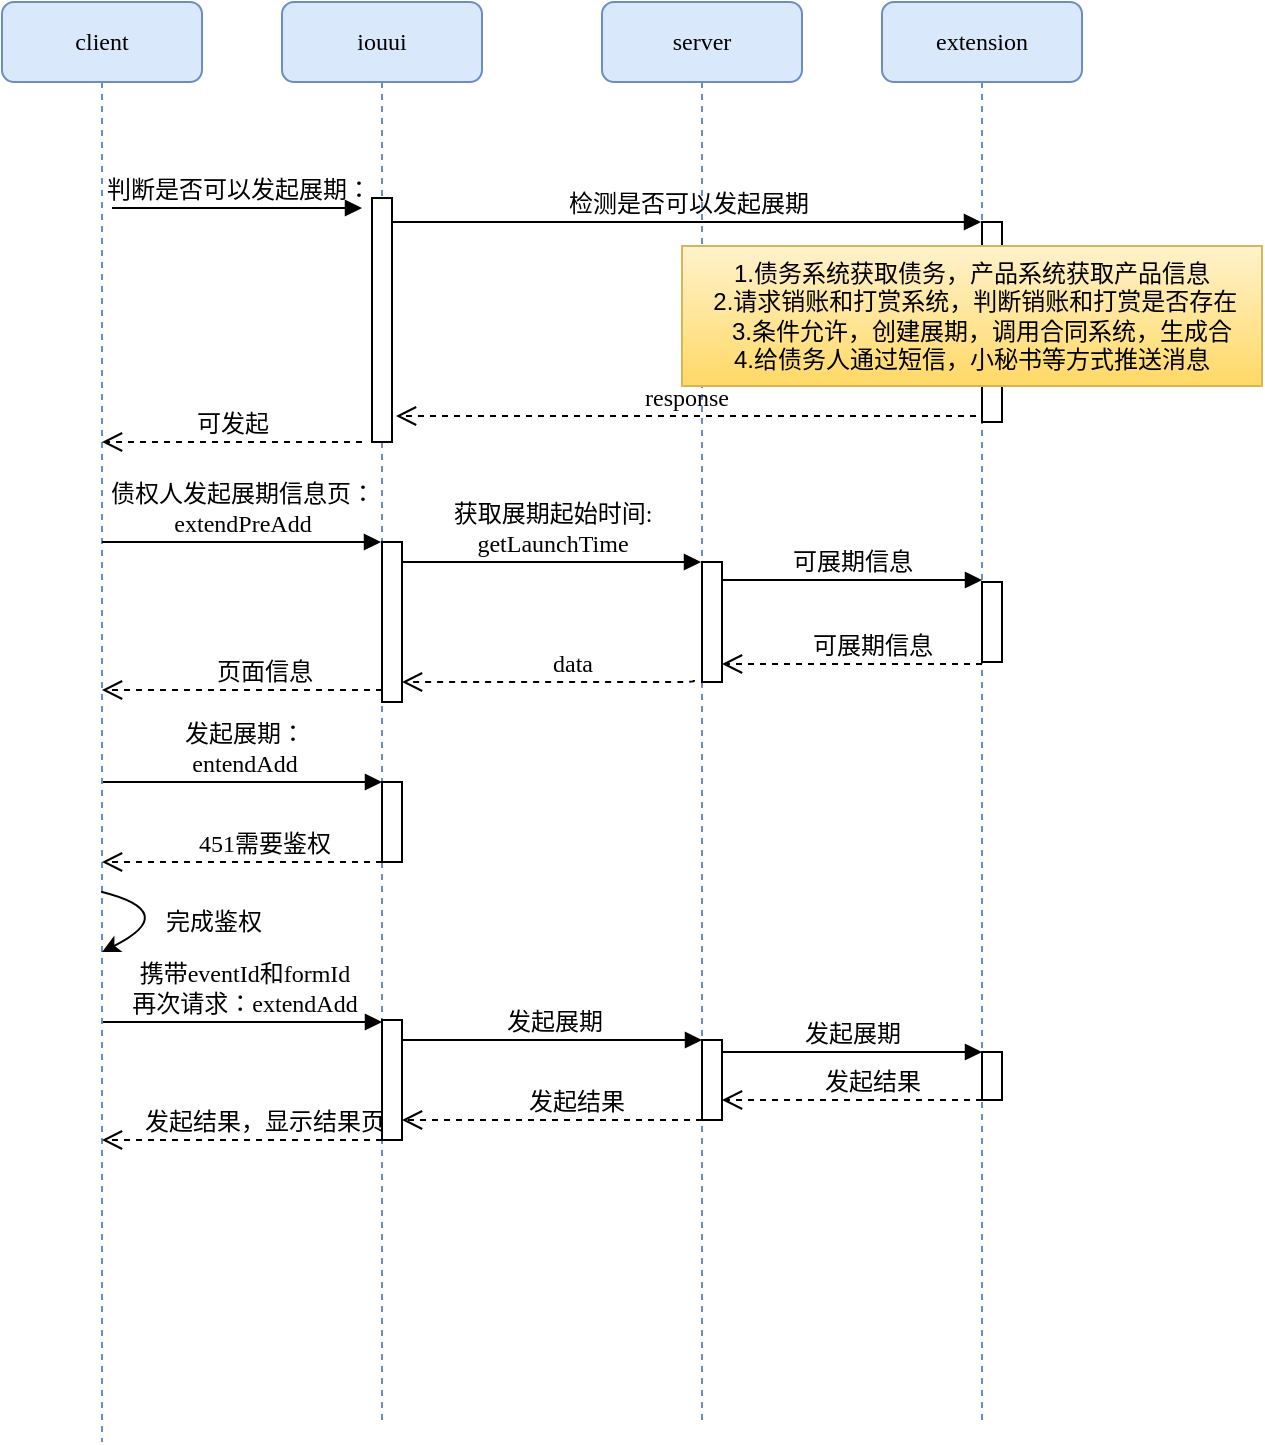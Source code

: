 <mxfile version="12.2.6" type="github" pages="1"><diagram name="Page-1" id="13e1069c-82ec-6db2-03f1-153e76fe0fe0"><mxGraphModel dx="743" dy="379" grid="1" gridSize="10" guides="1" tooltips="1" connect="1" arrows="1" fold="1" page="1" pageScale="1" pageWidth="1100" pageHeight="850" background="#ffffff" math="0" shadow="0"><root><mxCell id="0"/><mxCell id="1" parent="0"/><mxCell id="7baba1c4bc27f4b0-2" value="iouui" style="shape=umlLifeline;perimeter=lifelinePerimeter;whiteSpace=wrap;html=1;container=1;collapsible=0;recursiveResize=0;outlineConnect=0;rounded=1;shadow=0;comic=0;labelBackgroundColor=none;strokeWidth=1;fontFamily=Verdana;fontSize=12;align=center;fillColor=#dae8fc;strokeColor=#6c8ebf;" parent="1" vertex="1"><mxGeometry x="240" y="80" width="100" height="710" as="geometry"/></mxCell><mxCell id="7baba1c4bc27f4b0-10" value="" style="html=1;points=[];perimeter=orthogonalPerimeter;rounded=0;shadow=0;comic=0;labelBackgroundColor=none;strokeWidth=1;fontFamily=Verdana;fontSize=12;align=center;" parent="7baba1c4bc27f4b0-2" vertex="1"><mxGeometry x="45" y="98" width="10" height="122" as="geometry"/></mxCell><mxCell id="y4EISE67XxICeCC4Xp2--17" value="" style="html=1;points=[];perimeter=orthogonalPerimeter;rounded=0;shadow=0;comic=0;labelBackgroundColor=none;strokeWidth=1;fontFamily=Verdana;fontSize=12;align=center;" vertex="1" parent="7baba1c4bc27f4b0-2"><mxGeometry x="50" y="390" width="10" height="40" as="geometry"/></mxCell><mxCell id="7baba1c4bc27f4b0-3" value="server" style="shape=umlLifeline;perimeter=lifelinePerimeter;whiteSpace=wrap;html=1;container=1;collapsible=0;recursiveResize=0;outlineConnect=0;rounded=1;shadow=0;comic=0;labelBackgroundColor=none;strokeWidth=1;fontFamily=Verdana;fontSize=12;align=center;fillColor=#dae8fc;strokeColor=#6c8ebf;" parent="1" vertex="1"><mxGeometry x="400" y="80" width="100" height="710" as="geometry"/></mxCell><mxCell id="y4EISE67XxICeCC4Xp2--34" value="" style="html=1;points=[];perimeter=orthogonalPerimeter;rounded=0;shadow=0;comic=0;labelBackgroundColor=none;strokeWidth=1;fontFamily=Verdana;fontSize=12;align=center;" vertex="1" parent="7baba1c4bc27f4b0-3"><mxGeometry x="50" y="519" width="10" height="40" as="geometry"/></mxCell><mxCell id="7baba1c4bc27f4b0-4" value="extension" style="shape=umlLifeline;perimeter=lifelinePerimeter;whiteSpace=wrap;html=1;container=1;collapsible=0;recursiveResize=0;outlineConnect=0;rounded=1;shadow=0;comic=0;labelBackgroundColor=none;strokeWidth=1;fontFamily=Verdana;fontSize=12;align=center;fillColor=#dae8fc;strokeColor=#6c8ebf;" parent="1" vertex="1"><mxGeometry x="540" y="80" width="100" height="710" as="geometry"/></mxCell><mxCell id="y4EISE67XxICeCC4Xp2--14" value="" style="html=1;points=[];perimeter=orthogonalPerimeter;rounded=0;shadow=0;comic=0;labelBackgroundColor=none;strokeWidth=1;fontFamily=Verdana;fontSize=12;align=center;" vertex="1" parent="7baba1c4bc27f4b0-4"><mxGeometry x="50" y="290" width="10" height="40" as="geometry"/></mxCell><mxCell id="7baba1c4bc27f4b0-8" value="client" style="shape=umlLifeline;perimeter=lifelinePerimeter;whiteSpace=wrap;html=1;container=1;collapsible=0;recursiveResize=0;outlineConnect=0;rounded=1;shadow=0;comic=0;labelBackgroundColor=none;strokeWidth=1;fontFamily=Verdana;fontSize=12;align=center;fillColor=#dae8fc;strokeColor=#6c8ebf;" parent="1" vertex="1"><mxGeometry x="100" y="80" width="100" height="720" as="geometry"/></mxCell><mxCell id="7baba1c4bc27f4b0-22" value="" style="html=1;points=[];perimeter=orthogonalPerimeter;rounded=0;shadow=0;comic=0;labelBackgroundColor=none;strokeWidth=1;fontFamily=Verdana;fontSize=12;align=center;" parent="1" vertex="1"><mxGeometry x="290" y="350" width="10" height="80" as="geometry"/></mxCell><mxCell id="7baba1c4bc27f4b0-11" value="判断是否可以发起展期：&lt;br&gt;" style="html=1;verticalAlign=bottom;endArrow=block;labelBackgroundColor=none;fontFamily=Verdana;fontSize=12;edgeStyle=elbowEdgeStyle;elbow=vertical;" parent="1" edge="1"><mxGeometry relative="1" as="geometry"><mxPoint x="155" y="183" as="sourcePoint"/><mxPoint x="280" y="183" as="targetPoint"/></mxGeometry></mxCell><mxCell id="7baba1c4bc27f4b0-14" value="检测是否可以发起展期" style="html=1;verticalAlign=bottom;endArrow=block;labelBackgroundColor=none;fontFamily=Verdana;fontSize=12;edgeStyle=elbowEdgeStyle;elbow=vertical;" parent="1" source="7baba1c4bc27f4b0-10" target="7baba1c4bc27f4b0-4" edge="1"><mxGeometry relative="1" as="geometry"><mxPoint x="370" y="200" as="sourcePoint"/><mxPoint x="445" y="200" as="targetPoint"/><Array as="points"><mxPoint x="490" y="190"/></Array></mxGeometry></mxCell><mxCell id="y4EISE67XxICeCC4Xp2--2" value="可发起" style="html=1;verticalAlign=bottom;endArrow=open;dashed=1;endSize=8;labelBackgroundColor=none;fontFamily=Verdana;fontSize=12;edgeStyle=elbowEdgeStyle;elbow=vertical;" edge="1" parent="1"><mxGeometry relative="1" as="geometry"><mxPoint x="150" y="300" as="targetPoint"/><Array as="points"><mxPoint x="225" y="300"/><mxPoint x="255" y="300"/></Array><mxPoint x="280" y="300" as="sourcePoint"/></mxGeometry></mxCell><mxCell id="y4EISE67XxICeCC4Xp2--3" value="response" style="html=1;verticalAlign=bottom;endArrow=open;dashed=1;endSize=8;labelBackgroundColor=none;fontFamily=Verdana;fontSize=12;edgeStyle=elbowEdgeStyle;elbow=vertical;" edge="1" parent="1"><mxGeometry relative="1" as="geometry"><mxPoint x="297" y="287" as="targetPoint"/><Array as="points"><mxPoint x="532" y="287"/><mxPoint x="562" y="287"/></Array><mxPoint x="587" y="287" as="sourcePoint"/></mxGeometry></mxCell><mxCell id="y4EISE67XxICeCC4Xp2--4" value="" style="html=1;points=[];perimeter=orthogonalPerimeter;rounded=0;shadow=0;comic=0;labelBackgroundColor=none;strokeWidth=1;fontFamily=Verdana;fontSize=12;align=center;" vertex="1" parent="1"><mxGeometry x="590" y="190" width="10" height="100" as="geometry"/></mxCell><mxCell id="y4EISE67XxICeCC4Xp2--6" value="1.债务系统获取债务，产品系统获取产品信息&lt;br&gt;&amp;nbsp;2.请求销账和打赏系统，判断销账和打赏是否存在&lt;br&gt;&amp;nbsp; &amp;nbsp;3.条件允许，创建展期，调用合同系统，生成合&lt;br&gt;4.给债务人通过短信，小秘书等方式推送消息" style="rounded=0;whiteSpace=wrap;html=1;gradientColor=#ffd966;fillColor=#fff2cc;strokeColor=#d6b656;" vertex="1" parent="1"><mxGeometry x="440" y="202" width="290" height="70" as="geometry"/></mxCell><mxCell id="y4EISE67XxICeCC4Xp2--7" value="债权人发起展期信息页：&lt;br&gt;extendPreAdd" style="html=1;verticalAlign=bottom;endArrow=block;labelBackgroundColor=none;fontFamily=Verdana;fontSize=12;edgeStyle=elbowEdgeStyle;elbow=vertical;" edge="1" parent="1" target="7baba1c4bc27f4b0-2"><mxGeometry relative="1" as="geometry"><mxPoint x="150" y="350" as="sourcePoint"/><mxPoint x="275" y="350" as="targetPoint"/></mxGeometry></mxCell><mxCell id="y4EISE67XxICeCC4Xp2--8" value="页面信息" style="html=1;verticalAlign=bottom;endArrow=open;dashed=1;endSize=8;labelBackgroundColor=none;fontFamily=Verdana;fontSize=12;edgeStyle=elbowEdgeStyle;elbow=vertical;exitX=0;exitY=0.925;exitDx=0;exitDy=0;exitPerimeter=0;" edge="1" parent="1" source="7baba1c4bc27f4b0-22"><mxGeometry x="-0.154" relative="1" as="geometry"><mxPoint x="150" y="424" as="targetPoint"/><Array as="points"><mxPoint x="225" y="424"/><mxPoint x="255" y="424"/></Array><mxPoint x="280" y="424" as="sourcePoint"/><mxPoint as="offset"/></mxGeometry></mxCell><mxCell id="y4EISE67XxICeCC4Xp2--9" value="获取展期起始时间:&lt;br&gt;getLaunchTime" style="html=1;verticalAlign=bottom;endArrow=block;labelBackgroundColor=none;fontFamily=Verdana;fontSize=12;edgeStyle=elbowEdgeStyle;elbow=vertical;" edge="1" parent="1" target="7baba1c4bc27f4b0-3"><mxGeometry relative="1" as="geometry"><mxPoint x="300.5" y="360" as="sourcePoint"/><mxPoint x="440" y="360" as="targetPoint"/><mxPoint as="offset"/></mxGeometry></mxCell><mxCell id="y4EISE67XxICeCC4Xp2--10" value="data" style="html=1;verticalAlign=bottom;endArrow=open;dashed=1;endSize=8;labelBackgroundColor=none;fontFamily=Verdana;fontSize=12;edgeStyle=elbowEdgeStyle;elbow=vertical;exitX=-0.4;exitY=0.983;exitDx=0;exitDy=0;exitPerimeter=0;" edge="1" parent="1" source="y4EISE67XxICeCC4Xp2--11"><mxGeometry x="-0.154" relative="1" as="geometry"><mxPoint x="300" y="420" as="targetPoint"/><Array as="points"><mxPoint x="375" y="420"/><mxPoint x="405" y="420"/></Array><mxPoint x="440" y="420" as="sourcePoint"/><mxPoint as="offset"/></mxGeometry></mxCell><mxCell id="y4EISE67XxICeCC4Xp2--11" value="" style="html=1;points=[];perimeter=orthogonalPerimeter;rounded=0;shadow=0;comic=0;labelBackgroundColor=none;strokeWidth=1;fontFamily=Verdana;fontSize=12;align=center;" vertex="1" parent="1"><mxGeometry x="450" y="360" width="10" height="60" as="geometry"/></mxCell><mxCell id="y4EISE67XxICeCC4Xp2--12" value="可展期信息" style="html=1;verticalAlign=bottom;endArrow=block;labelBackgroundColor=none;fontFamily=Verdana;fontSize=12;edgeStyle=elbowEdgeStyle;elbow=vertical;" edge="1" parent="1"><mxGeometry relative="1" as="geometry"><mxPoint x="460" y="369" as="sourcePoint"/><mxPoint x="590" y="369" as="targetPoint"/><mxPoint as="offset"/></mxGeometry></mxCell><mxCell id="y4EISE67XxICeCC4Xp2--13" value="可展期信息" style="html=1;verticalAlign=bottom;endArrow=open;dashed=1;endSize=8;labelBackgroundColor=none;fontFamily=Verdana;fontSize=12;edgeStyle=elbowEdgeStyle;elbow=vertical;" edge="1" parent="1"><mxGeometry x="-0.154" relative="1" as="geometry"><mxPoint x="460" y="411" as="targetPoint"/><Array as="points"><mxPoint x="535" y="411"/><mxPoint x="565" y="411"/></Array><mxPoint x="590" y="411" as="sourcePoint"/><mxPoint as="offset"/></mxGeometry></mxCell><mxCell id="y4EISE67XxICeCC4Xp2--15" value="发起展期：&lt;br&gt;entendAdd" style="html=1;verticalAlign=bottom;endArrow=block;labelBackgroundColor=none;fontFamily=Verdana;fontSize=12;edgeStyle=elbowEdgeStyle;elbow=vertical;" edge="1" parent="1"><mxGeometry relative="1" as="geometry"><mxPoint x="150.5" y="470" as="sourcePoint"/><mxPoint x="290" y="470" as="targetPoint"/></mxGeometry></mxCell><mxCell id="y4EISE67XxICeCC4Xp2--16" value="451需要鉴权" style="html=1;verticalAlign=bottom;endArrow=open;dashed=1;endSize=8;labelBackgroundColor=none;fontFamily=Verdana;fontSize=12;edgeStyle=elbowEdgeStyle;elbow=vertical;exitX=0;exitY=0.925;exitDx=0;exitDy=0;exitPerimeter=0;" edge="1" parent="1"><mxGeometry x="-0.154" relative="1" as="geometry"><mxPoint x="150" y="510" as="targetPoint"/><Array as="points"><mxPoint x="225" y="510"/><mxPoint x="255" y="510"/></Array><mxPoint x="290" y="510" as="sourcePoint"/><mxPoint as="offset"/></mxGeometry></mxCell><mxCell id="y4EISE67XxICeCC4Xp2--29" value="携带eventId和formId&lt;br&gt;再次请求：extendAdd" style="html=1;verticalAlign=bottom;endArrow=block;labelBackgroundColor=none;fontFamily=Verdana;fontSize=12;edgeStyle=elbowEdgeStyle;elbow=vertical;" edge="1" parent="1"><mxGeometry relative="1" as="geometry"><mxPoint x="150.5" y="590" as="sourcePoint"/><mxPoint x="290" y="590" as="targetPoint"/></mxGeometry></mxCell><mxCell id="y4EISE67XxICeCC4Xp2--30" value="发起结果，显示结果页" style="html=1;verticalAlign=bottom;endArrow=open;dashed=1;endSize=8;labelBackgroundColor=none;fontFamily=Verdana;fontSize=12;edgeStyle=elbowEdgeStyle;elbow=vertical;exitX=0;exitY=0.925;exitDx=0;exitDy=0;exitPerimeter=0;" edge="1" parent="1"><mxGeometry x="-0.154" relative="1" as="geometry"><mxPoint x="150" y="649" as="targetPoint"/><Array as="points"><mxPoint x="225" y="649"/><mxPoint x="255" y="649"/></Array><mxPoint x="290" y="649" as="sourcePoint"/><mxPoint as="offset"/></mxGeometry></mxCell><mxCell id="y4EISE67XxICeCC4Xp2--31" value="" style="html=1;points=[];perimeter=orthogonalPerimeter;rounded=0;shadow=0;comic=0;labelBackgroundColor=none;strokeWidth=1;fontFamily=Verdana;fontSize=12;align=center;" vertex="1" parent="1"><mxGeometry x="290" y="589" width="10" height="60" as="geometry"/></mxCell><mxCell id="y4EISE67XxICeCC4Xp2--32" value="发起展期" style="html=1;verticalAlign=bottom;endArrow=block;labelBackgroundColor=none;fontFamily=Verdana;fontSize=12;edgeStyle=elbowEdgeStyle;elbow=vertical;" edge="1" parent="1"><mxGeometry relative="1" as="geometry"><mxPoint x="300.5" y="599" as="sourcePoint"/><mxPoint x="450" y="599" as="targetPoint"/><mxPoint as="offset"/></mxGeometry></mxCell><mxCell id="y4EISE67XxICeCC4Xp2--33" value="发起结果" style="html=1;verticalAlign=bottom;endArrow=open;dashed=1;endSize=8;labelBackgroundColor=none;fontFamily=Verdana;fontSize=12;edgeStyle=elbowEdgeStyle;elbow=vertical;" edge="1" parent="1"><mxGeometry x="-0.154" relative="1" as="geometry"><mxPoint x="300" y="639" as="targetPoint"/><Array as="points"><mxPoint x="375" y="639"/><mxPoint x="405" y="639"/></Array><mxPoint x="450" y="639" as="sourcePoint"/><mxPoint as="offset"/></mxGeometry></mxCell><mxCell id="y4EISE67XxICeCC4Xp2--35" value="发起展期" style="html=1;verticalAlign=bottom;endArrow=block;labelBackgroundColor=none;fontFamily=Verdana;fontSize=12;edgeStyle=elbowEdgeStyle;elbow=vertical;" edge="1" parent="1"><mxGeometry relative="1" as="geometry"><mxPoint x="460" y="605" as="sourcePoint"/><mxPoint x="590" y="605" as="targetPoint"/><mxPoint as="offset"/></mxGeometry></mxCell><mxCell id="y4EISE67XxICeCC4Xp2--36" value="发起结果" style="html=1;verticalAlign=bottom;endArrow=open;dashed=1;endSize=8;labelBackgroundColor=none;fontFamily=Verdana;fontSize=12;edgeStyle=elbowEdgeStyle;elbow=vertical;" edge="1" parent="1"><mxGeometry x="-0.154" relative="1" as="geometry"><mxPoint x="460" y="629" as="targetPoint"/><Array as="points"><mxPoint x="535" y="629"/><mxPoint x="565" y="629"/></Array><mxPoint x="590" y="629" as="sourcePoint"/><mxPoint as="offset"/></mxGeometry></mxCell><mxCell id="y4EISE67XxICeCC4Xp2--37" value="" style="html=1;points=[];perimeter=orthogonalPerimeter;rounded=0;shadow=0;comic=0;labelBackgroundColor=none;strokeWidth=1;fontFamily=Verdana;fontSize=12;align=center;" vertex="1" parent="1"><mxGeometry x="590" y="605" width="10" height="24" as="geometry"/></mxCell><mxCell id="y4EISE67XxICeCC4Xp2--40" value="" style="curved=1;endArrow=classic;html=1;exitX=0.496;exitY=0.611;exitDx=0;exitDy=0;exitPerimeter=0;" edge="1" parent="1"><mxGeometry width="50" height="50" relative="1" as="geometry"><mxPoint x="149.6" y="524.92" as="sourcePoint"/><mxPoint x="149.63" y="555" as="targetPoint"/><Array as="points"><mxPoint x="190" y="535"/><mxPoint x="150" y="555"/></Array></mxGeometry></mxCell><mxCell id="y4EISE67XxICeCC4Xp2--42" value="完成鉴权" style="text;html=1;resizable=0;points=[];autosize=1;align=left;verticalAlign=top;spacingTop=-4;" vertex="1" parent="1"><mxGeometry x="180" y="530" width="60" height="20" as="geometry"/></mxCell></root></mxGraphModel></diagram></mxfile>